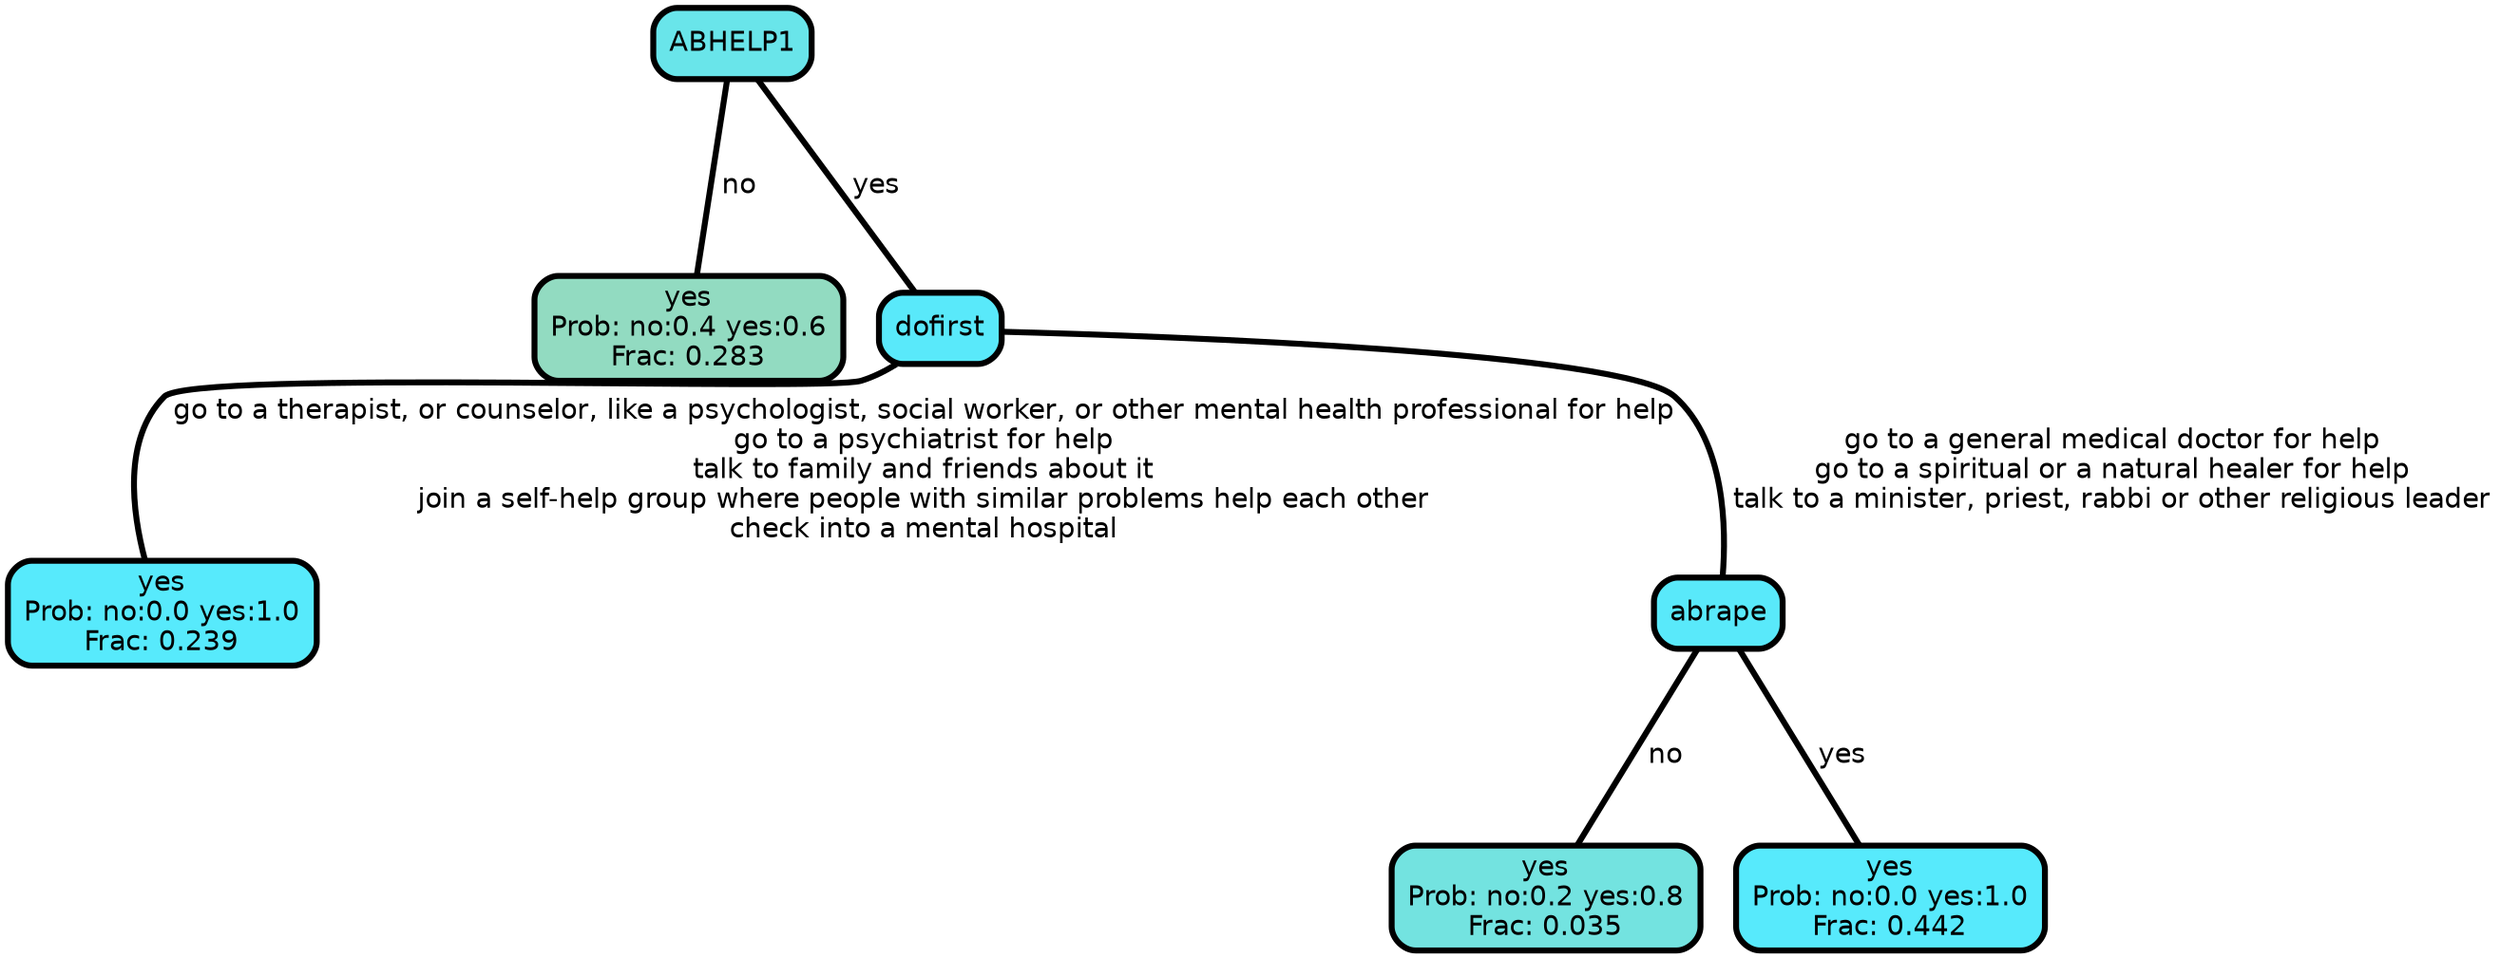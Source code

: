 graph Tree {
node [shape=box, style="filled, rounded",color="black",penwidth="3",fontcolor="black",                 fontname=helvetica] ;
graph [ranksep="0 equally", splines=straight,                 bgcolor=transparent, dpi=200] ;
edge [fontname=helvetica, color=black] ;
0 [label="yes
Prob: no:0.4 yes:0.6
Frac: 0.283", fillcolor="#92dbc1"] ;
1 [label="ABHELP1", fillcolor="#69e5ea"] ;
2 [label="yes
Prob: no:0.0 yes:1.0
Frac: 0.239", fillcolor="#57eafc"] ;
3 [label="dofirst", fillcolor="#59e9fa"] ;
4 [label="yes
Prob: no:0.2 yes:0.8
Frac: 0.035", fillcolor="#73e3e0"] ;
5 [label="abrape", fillcolor="#59e9fa"] ;
6 [label="yes
Prob: no:0.0 yes:1.0
Frac: 0.442", fillcolor="#57eafc"] ;
1 -- 0 [label=" no",penwidth=3] ;
1 -- 3 [label=" yes",penwidth=3] ;
3 -- 2 [label=" go to a therapist, or counselor, like a psychologist, social worker, or other mental health professional for help\n go to a psychiatrist for help\n talk to family and friends about it\n join a self-help group where people with similar problems help each other\n check into a mental hospital",penwidth=3] ;
3 -- 5 [label=" go to a general medical doctor for help\n go to a spiritual or a natural healer for help\n talk to a minister, priest, rabbi or other religious leader",penwidth=3] ;
5 -- 4 [label=" no",penwidth=3] ;
5 -- 6 [label=" yes",penwidth=3] ;
{rank = same;}}